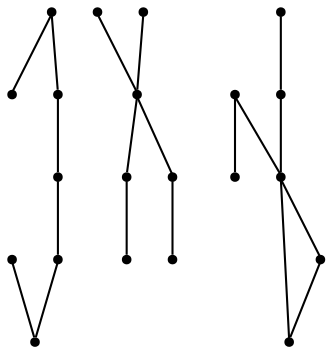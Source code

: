 graph {
  node [shape=point,comment="{\"directed\":false,\"doi\":\"10.1007/978-3-642-11805-0_10\",\"figure\":\"8 (2)\"}"]

  v0 [pos="1535.4542846857114,1388.1206589091903"]
  v1 [pos="1468.4670241777287,1388.1206589091903"]
  v2 [pos="1535.4542846857114,1582.6914192546496"]
  v3 [pos="1535.4542846857114,1459.2714894728224"]
  v4 [pos="1485.2294752963753,1507.4140339938076"]
  v5 [pos="1485.2294752963753,1482.2799027182837"]
  v6 [pos="1485.2294752963753,1532.4855814847078"]
  v7 [pos="1460.0857827120049,1607.8255187294696"]
  v8 [pos="1468.4670241777287,1321.158839624578"]
  v9 [pos="1535.4542846857114,1321.158839624578"]
  v10 [pos="1434.9420901276344,1632.9595864035864"]
  v11 [pos="1334.4924077233602,1321.158839624578"]
  v12 [pos="1359.6361003077307,1582.6914192546496"]
  v13 [pos="1359.6361003077307,1459.2714894728224"]
  v14 [pos="1267.5675639307776,1354.6084732749243"]
  v15 [pos="1334.49240772336,1388.1206589091903"]
  v16 [pos="1334.49240772336,1532.4855814847076"]
  v17 [pos="1284.2675028956212,1507.4140339938074"]
  v18 [pos="1309.3487151389897,1607.8255187294699"]
  v19 [pos="1259.1863860906556,1482.2799027182837"]
  v20 [pos="1259.1863860906556,1632.9595864035864"]

  v0 -- v1 [id="-1",pos="1535.4542846857114,1388.1206589091903 1468.4670241777287,1388.1206589091903 1468.4670241777287,1388.1206589091903 1468.4670241777287,1388.1206589091903"]
  v20 -- v19 [id="-2",pos="1259.1863860906556,1632.9595864035864 1259.1863860906556,1482.2799027182837 1259.1863860906556,1482.2799027182837 1259.1863860906556,1482.2799027182837"]
  v19 -- v17 [id="-3",pos="1259.1863860906556,1482.2799027182837 1284.2675028956212,1507.4140339938074 1284.2675028956212,1507.4140339938074 1284.2675028956212,1507.4140339938074"]
  v17 -- v16 [id="-4",pos="1284.2675028956212,1507.4140339938074 1309.39032628259,1557.5947810086334 1309.39032628259,1557.5947810086334 1309.39032628259,1557.5947810086334 1334.49240772336,1532.4855814847076 1334.49240772336,1532.4855814847076 1334.49240772336,1532.4855814847076"]
  v14 -- v15 [id="-5",pos="1267.5675639307776,1354.6084732749243 1334.49240772336,1388.1206589091903 1334.49240772336,1388.1206589091903 1334.49240772336,1388.1206589091903"]
  v18 -- v16 [id="-6",pos="1309.3487151389897,1607.8255187294699 1334.49240772336,1532.4855814847076 1334.49240772336,1532.4855814847076 1334.49240772336,1532.4855814847076"]
  v12 -- v17 [id="-7",pos="1359.6361003077307,1582.6914192546496 1309.39032628259,1557.5947810086334 1309.39032628259,1557.5947810086334 1309.39032628259,1557.5947810086334 1284.2675028956212,1507.4140339938074 1284.2675028956212,1507.4140339938074 1284.2675028956212,1507.4140339938074"]
  v17 -- v18 [id="-8",pos="1284.2675028956212,1507.4140339938074 1309.3487151389897,1607.8255187294699 1309.3487151389897,1607.8255187294699 1309.3487151389897,1607.8255187294699"]
  v15 -- v1 [id="-9",pos="1334.49240772336,1388.1206589091903 1401.4880031851835,1354.6376027193933 1401.4880031851835,1354.6376027193933 1401.4880031851835,1354.6376027193933 1468.4670241777287,1388.1206589091903 1468.4670241777287,1388.1206589091903 1468.4670241777287,1388.1206589091903"]
  v11 -- v14 [id="-10",pos="1334.4924077233602,1321.158839624578 1267.5675639307776,1354.6084732749243 1267.5675639307776,1354.6084732749243 1267.5675639307776,1354.6084732749243"]
  v2 -- v3 [id="-11",pos="1535.4542846857114,1582.6914192546496 1535.4542846857114,1459.2714894728224 1535.4542846857114,1459.2714894728224 1535.4542846857114,1459.2714894728224"]
  v4 -- v2 [id="-12",pos="1485.2294752963753,1507.4140339938076 1510.3273574474244,1557.5947810086334 1510.3273574474244,1557.5947810086334 1510.3273574474244,1557.5947810086334 1535.4542846857114,1582.6914192546496 1535.4542846857114,1582.6914192546496 1535.4542846857114,1582.6914192546496"]
  v5 -- v4 [id="-14",pos="1485.2294752963753,1482.2799027182837 1485.2294752963753,1507.4140339938076 1485.2294752963753,1507.4140339938076 1485.2294752963753,1507.4140339938076"]
  v6 -- v7 [id="-15",pos="1485.2294752963753,1532.4855814847078 1460.0857827120049,1607.8255187294696 1460.0857827120049,1607.8255187294696 1460.0857827120049,1607.8255187294696"]
  v8 -- v11 [id="-16",pos="1468.4670241777287,1321.158839624578 1401.4880031851835,1354.6376027193933 1401.4880031851835,1354.6376027193933 1401.4880031851835,1354.6376027193933 1334.4924077233602,1321.158839624578 1334.4924077233602,1321.158839624578 1334.4924077233602,1321.158839624578"]
  v4 -- v6 [id="-17",pos="1485.2294752963753,1507.4140339938076 1485.2294752963753,1532.4855814847078 1485.2294752963753,1532.4855814847078 1485.2294752963753,1532.4855814847078"]
  v10 -- v4 [id="-18",pos="1434.9420901276344,1632.9595864035864 1485.2294752963753,1507.4140339938076 1485.2294752963753,1507.4140339938076 1485.2294752963753,1507.4140339938076"]
  v12 -- v13 [id="-21",pos="1359.6361003077307,1582.6914192546496 1359.6361003077307,1459.2714894728224 1359.6361003077307,1459.2714894728224 1359.6361003077307,1459.2714894728224"]
  v8 -- v9 [id="-22",pos="1468.4670241777287,1321.158839624578 1535.4542846857114,1321.158839624578 1535.4542846857114,1321.158839624578 1535.4542846857114,1321.158839624578"]
}
